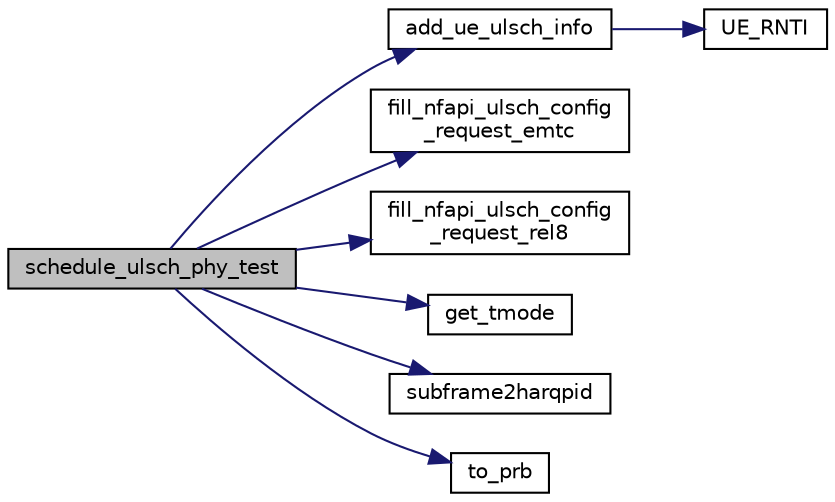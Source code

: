 digraph "schedule_ulsch_phy_test"
{
 // LATEX_PDF_SIZE
  edge [fontname="Helvetica",fontsize="10",labelfontname="Helvetica",labelfontsize="10"];
  node [fontname="Helvetica",fontsize="10",shape=record];
  rankdir="LR";
  Node1 [label="schedule_ulsch_phy_test",height=0.2,width=0.4,color="black", fillcolor="grey75", style="filled", fontcolor="black",tooltip=" "];
  Node1 -> Node2 [color="midnightblue",fontsize="10",style="solid",fontname="Helvetica"];
  Node2 [label="add_ue_ulsch_info",height=0.2,width=0.4,color="black", fillcolor="white", style="filled",URL="$group____mac.html#ga19f1ad54e9af511431bfbdad27ce833a",tooltip=" "];
  Node2 -> Node3 [color="midnightblue",fontsize="10",style="solid",fontname="Helvetica"];
  Node3 [label="UE_RNTI",height=0.2,width=0.4,color="black", fillcolor="white", style="filled",URL="$group____mac.html#gab1357b72b8008581c108de6f662a3ca8",tooltip=" "];
  Node1 -> Node4 [color="midnightblue",fontsize="10",style="solid",fontname="Helvetica"];
  Node4 [label="fill_nfapi_ulsch_config\l_request_emtc",height=0.2,width=0.4,color="black", fillcolor="white", style="filled",URL="$group____mac.html#gace5a836812104e2f53a1434f8a0508cd",tooltip=" "];
  Node1 -> Node5 [color="midnightblue",fontsize="10",style="solid",fontname="Helvetica"];
  Node5 [label="fill_nfapi_ulsch_config\l_request_rel8",height=0.2,width=0.4,color="black", fillcolor="white", style="filled",URL="$group____mac.html#ga326dab2194640b7a93927f0f550f3ba3",tooltip=" "];
  Node1 -> Node6 [color="midnightblue",fontsize="10",style="solid",fontname="Helvetica"];
  Node6 [label="get_tmode",height=0.2,width=0.4,color="black", fillcolor="white", style="filled",URL="$group____mac.html#gabda3f675c9ac309af6cc662ef486752a",tooltip=" "];
  Node1 -> Node7 [color="midnightblue",fontsize="10",style="solid",fontname="Helvetica"];
  Node7 [label="subframe2harqpid",height=0.2,width=0.4,color="black", fillcolor="white", style="filled",URL="$group____mac.html#gab50114bec770935c2cfd4c57407bdcbf",tooltip=" "];
  Node1 -> Node8 [color="midnightblue",fontsize="10",style="solid",fontname="Helvetica"];
  Node8 [label="to_prb",height=0.2,width=0.4,color="black", fillcolor="white", style="filled",URL="$group____mac.html#ga2ecb220c8c3fc34274ba8838c3106240",tooltip=" "];
}

